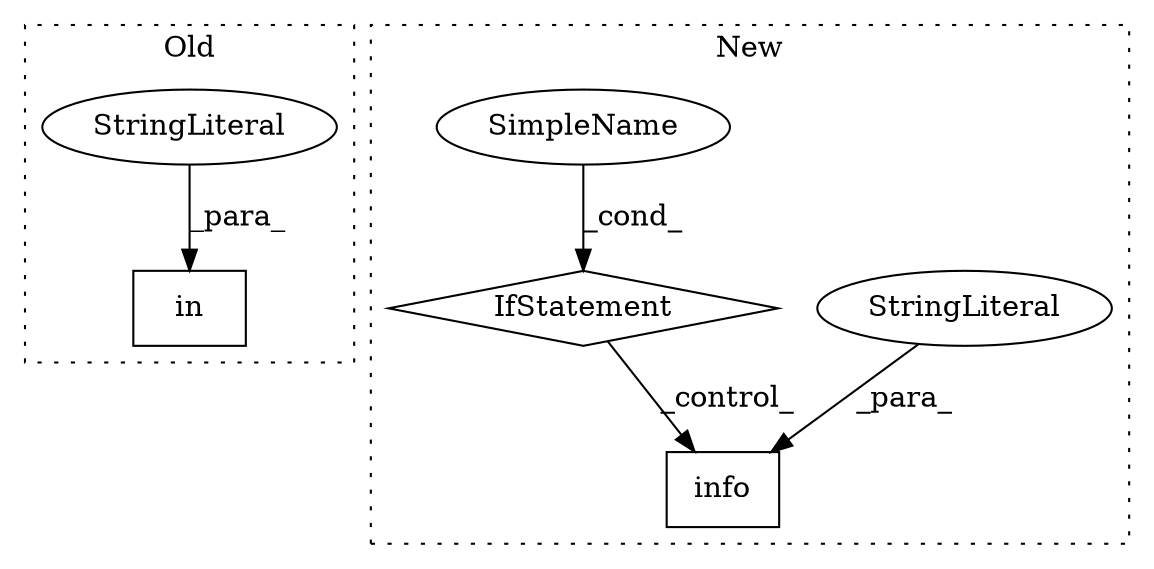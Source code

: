 digraph G {
subgraph cluster0 {
1 [label="in" a="105" s="1141" l="24" shape="box"];
4 [label="StringLiteral" a="45" s="1141" l="11" shape="ellipse"];
label = "Old";
style="dotted";
}
subgraph cluster1 {
2 [label="info" a="32" s="1500,1525" l="5,1" shape="box"];
3 [label="StringLiteral" a="45" s="1505" l="8" shape="ellipse"];
5 [label="IfStatement" a="25" s="1376,1397" l="4,2" shape="diamond"];
6 [label="SimpleName" a="42" s="" l="" shape="ellipse"];
label = "New";
style="dotted";
}
3 -> 2 [label="_para_"];
4 -> 1 [label="_para_"];
5 -> 2 [label="_control_"];
6 -> 5 [label="_cond_"];
}